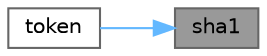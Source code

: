 digraph "sha1"
{
 // INTERACTIVE_SVG=YES
 // LATEX_PDF_SIZE
  bgcolor="transparent";
  edge [fontname=Helvetica,fontsize=10,labelfontname=Helvetica,labelfontsize=10];
  node [fontname=Helvetica,fontsize=10,shape=box,height=0.2,width=0.4];
  rankdir="RL";
  Node1 [id="Node000001",label="sha1",height=0.2,width=0.4,color="gray40", fillcolor="grey60", style="filled", fontcolor="black",tooltip=" "];
  Node1 -> Node2 [id="edge1_Node000001_Node000002",dir="back",color="steelblue1",style="solid",tooltip=" "];
  Node2 [id="Node000002",label="token",height=0.2,width=0.4,color="grey40", fillcolor="white", style="filled",URL="$d5/ddf/a00224_a81bee978c5fa3ac8cfe4c2ae7cd4c077.html#a81bee978c5fa3ac8cfe4c2ae7cd4c077",tooltip=" "];
}
